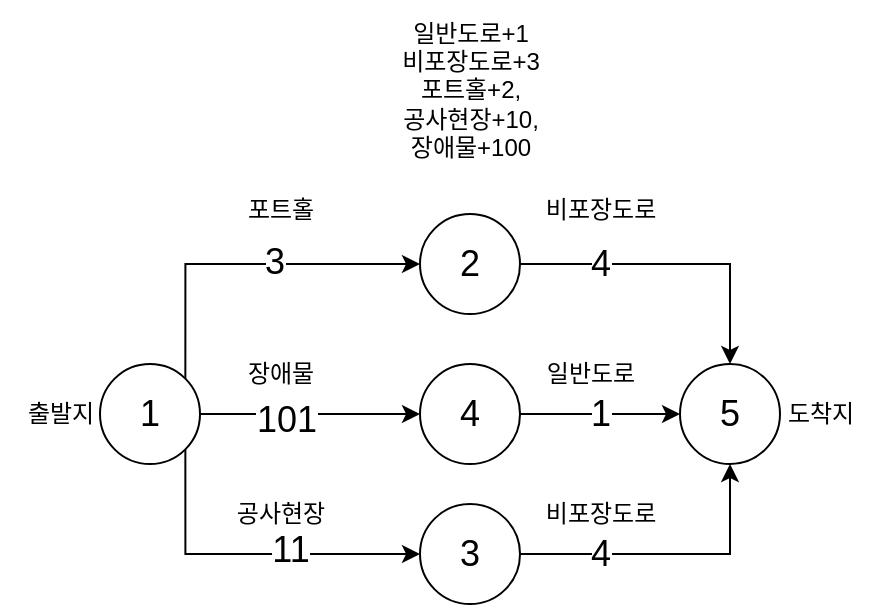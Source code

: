 <mxfile version="22.1.18" type="github">
  <diagram id="C5RBs43oDa-KdzZeNtuy" name="Page-1">
    <mxGraphModel dx="850" dy="372" grid="1" gridSize="10" guides="1" tooltips="1" connect="1" arrows="1" fold="1" page="1" pageScale="1" pageWidth="827" pageHeight="1169" math="0" shadow="0">
      <root>
        <mxCell id="WIyWlLk6GJQsqaUBKTNV-0" />
        <mxCell id="WIyWlLk6GJQsqaUBKTNV-1" parent="WIyWlLk6GJQsqaUBKTNV-0" />
        <mxCell id="JiNuYsB2pnCpubG1rUVZ-7" style="edgeStyle=orthogonalEdgeStyle;rounded=0;orthogonalLoop=1;jettySize=auto;html=1;exitX=1;exitY=0;exitDx=0;exitDy=0;entryX=0;entryY=0.5;entryDx=0;entryDy=0;" edge="1" parent="WIyWlLk6GJQsqaUBKTNV-1" source="JiNuYsB2pnCpubG1rUVZ-2" target="JiNuYsB2pnCpubG1rUVZ-3">
          <mxGeometry relative="1" as="geometry">
            <Array as="points">
              <mxPoint x="173" y="170" />
              <mxPoint x="280" y="170" />
            </Array>
          </mxGeometry>
        </mxCell>
        <mxCell id="JiNuYsB2pnCpubG1rUVZ-9" value="&lt;span style=&quot;font-size: 18px;&quot;&gt;3&lt;/span&gt;" style="edgeLabel;html=1;align=center;verticalAlign=middle;resizable=0;points=[];" vertex="1" connectable="0" parent="JiNuYsB2pnCpubG1rUVZ-7">
          <mxGeometry x="-0.145" y="1" relative="1" as="geometry">
            <mxPoint x="27" as="offset" />
          </mxGeometry>
        </mxCell>
        <mxCell id="JiNuYsB2pnCpubG1rUVZ-10" style="edgeStyle=orthogonalEdgeStyle;rounded=0;orthogonalLoop=1;jettySize=auto;html=1;exitX=1;exitY=1;exitDx=0;exitDy=0;entryX=0;entryY=0.5;entryDx=0;entryDy=0;" edge="1" parent="WIyWlLk6GJQsqaUBKTNV-1" source="JiNuYsB2pnCpubG1rUVZ-2" target="JiNuYsB2pnCpubG1rUVZ-4">
          <mxGeometry relative="1" as="geometry">
            <Array as="points">
              <mxPoint x="173" y="315" />
            </Array>
          </mxGeometry>
        </mxCell>
        <mxCell id="JiNuYsB2pnCpubG1rUVZ-37" value="&lt;font style=&quot;font-size: 18px;&quot;&gt;11&lt;/font&gt;" style="edgeLabel;html=1;align=center;verticalAlign=middle;resizable=0;points=[];" vertex="1" connectable="0" parent="JiNuYsB2pnCpubG1rUVZ-10">
          <mxGeometry x="0.227" y="2" relative="1" as="geometry">
            <mxPoint as="offset" />
          </mxGeometry>
        </mxCell>
        <mxCell id="JiNuYsB2pnCpubG1rUVZ-15" style="edgeStyle=orthogonalEdgeStyle;rounded=0;orthogonalLoop=1;jettySize=auto;html=1;exitX=1;exitY=0.5;exitDx=0;exitDy=0;entryX=0;entryY=0.5;entryDx=0;entryDy=0;" edge="1" parent="WIyWlLk6GJQsqaUBKTNV-1" source="JiNuYsB2pnCpubG1rUVZ-2" target="JiNuYsB2pnCpubG1rUVZ-14">
          <mxGeometry relative="1" as="geometry" />
        </mxCell>
        <mxCell id="JiNuYsB2pnCpubG1rUVZ-39" value="&lt;font style=&quot;font-size: 18px;&quot;&gt;101&lt;/font&gt;" style="edgeLabel;html=1;align=center;verticalAlign=middle;resizable=0;points=[];" vertex="1" connectable="0" parent="JiNuYsB2pnCpubG1rUVZ-15">
          <mxGeometry x="-0.218" y="-3" relative="1" as="geometry">
            <mxPoint as="offset" />
          </mxGeometry>
        </mxCell>
        <mxCell id="JiNuYsB2pnCpubG1rUVZ-2" value="&lt;font style=&quot;font-size: 18px;&quot;&gt;1&lt;/font&gt;" style="ellipse;whiteSpace=wrap;html=1;aspect=fixed;" vertex="1" parent="WIyWlLk6GJQsqaUBKTNV-1">
          <mxGeometry x="130" y="220" width="50" height="50" as="geometry" />
        </mxCell>
        <mxCell id="JiNuYsB2pnCpubG1rUVZ-19" style="edgeStyle=orthogonalEdgeStyle;rounded=0;orthogonalLoop=1;jettySize=auto;html=1;exitX=1;exitY=0.5;exitDx=0;exitDy=0;entryX=0.5;entryY=0;entryDx=0;entryDy=0;" edge="1" parent="WIyWlLk6GJQsqaUBKTNV-1" source="JiNuYsB2pnCpubG1rUVZ-3" target="JiNuYsB2pnCpubG1rUVZ-5">
          <mxGeometry relative="1" as="geometry" />
        </mxCell>
        <mxCell id="JiNuYsB2pnCpubG1rUVZ-27" value="&lt;font style=&quot;font-size: 18px;&quot;&gt;4&lt;/font&gt;" style="edgeLabel;html=1;align=center;verticalAlign=middle;resizable=0;points=[];" vertex="1" connectable="0" parent="JiNuYsB2pnCpubG1rUVZ-19">
          <mxGeometry x="-0.386" y="-1" relative="1" as="geometry">
            <mxPoint x="-8" y="-1" as="offset" />
          </mxGeometry>
        </mxCell>
        <mxCell id="JiNuYsB2pnCpubG1rUVZ-3" value="&lt;font style=&quot;font-size: 18px;&quot;&gt;2&lt;/font&gt;" style="ellipse;whiteSpace=wrap;html=1;aspect=fixed;" vertex="1" parent="WIyWlLk6GJQsqaUBKTNV-1">
          <mxGeometry x="290" y="145" width="50" height="50" as="geometry" />
        </mxCell>
        <mxCell id="JiNuYsB2pnCpubG1rUVZ-18" style="edgeStyle=orthogonalEdgeStyle;rounded=0;orthogonalLoop=1;jettySize=auto;html=1;exitX=1;exitY=0.5;exitDx=0;exitDy=0;entryX=0.5;entryY=1;entryDx=0;entryDy=0;" edge="1" parent="WIyWlLk6GJQsqaUBKTNV-1" source="JiNuYsB2pnCpubG1rUVZ-4" target="JiNuYsB2pnCpubG1rUVZ-5">
          <mxGeometry relative="1" as="geometry" />
        </mxCell>
        <mxCell id="JiNuYsB2pnCpubG1rUVZ-35" value="&lt;font style=&quot;font-size: 18px;&quot;&gt;4&lt;/font&gt;" style="edgeLabel;html=1;align=center;verticalAlign=middle;resizable=0;points=[];" vertex="1" connectable="0" parent="JiNuYsB2pnCpubG1rUVZ-18">
          <mxGeometry x="-0.39" y="-4" relative="1" as="geometry">
            <mxPoint x="-6" y="-4" as="offset" />
          </mxGeometry>
        </mxCell>
        <mxCell id="JiNuYsB2pnCpubG1rUVZ-4" value="&lt;font style=&quot;font-size: 18px;&quot;&gt;3&lt;/font&gt;" style="ellipse;whiteSpace=wrap;html=1;aspect=fixed;" vertex="1" parent="WIyWlLk6GJQsqaUBKTNV-1">
          <mxGeometry x="290" y="290" width="50" height="50" as="geometry" />
        </mxCell>
        <mxCell id="JiNuYsB2pnCpubG1rUVZ-5" value="&lt;span style=&quot;font-size: 18px;&quot;&gt;5&lt;/span&gt;" style="ellipse;whiteSpace=wrap;html=1;aspect=fixed;" vertex="1" parent="WIyWlLk6GJQsqaUBKTNV-1">
          <mxGeometry x="420" y="220" width="50" height="50" as="geometry" />
        </mxCell>
        <mxCell id="JiNuYsB2pnCpubG1rUVZ-6" value="일반도로+1&lt;br&gt;비포장도로+3&lt;br&gt;포트홀+2,&lt;br&gt;공사현장+10,&lt;br&gt;장애물+100" style="text;html=1;align=center;verticalAlign=middle;resizable=0;points=[];autosize=1;strokeColor=none;fillColor=none;" vertex="1" parent="WIyWlLk6GJQsqaUBKTNV-1">
          <mxGeometry x="265" y="38" width="100" height="90" as="geometry" />
        </mxCell>
        <mxCell id="JiNuYsB2pnCpubG1rUVZ-16" style="edgeStyle=orthogonalEdgeStyle;rounded=0;orthogonalLoop=1;jettySize=auto;html=1;exitX=1;exitY=0.5;exitDx=0;exitDy=0;entryX=0;entryY=0.5;entryDx=0;entryDy=0;" edge="1" parent="WIyWlLk6GJQsqaUBKTNV-1" source="JiNuYsB2pnCpubG1rUVZ-14" target="JiNuYsB2pnCpubG1rUVZ-5">
          <mxGeometry relative="1" as="geometry" />
        </mxCell>
        <mxCell id="JiNuYsB2pnCpubG1rUVZ-32" value="&lt;font style=&quot;font-size: 18px;&quot;&gt;1&lt;/font&gt;" style="edgeLabel;html=1;align=center;verticalAlign=middle;resizable=0;points=[];" vertex="1" connectable="0" parent="JiNuYsB2pnCpubG1rUVZ-16">
          <mxGeometry x="-0.024" y="-4" relative="1" as="geometry">
            <mxPoint x="1" y="-4" as="offset" />
          </mxGeometry>
        </mxCell>
        <mxCell id="JiNuYsB2pnCpubG1rUVZ-14" value="&lt;span style=&quot;font-size: 18px;&quot;&gt;4&lt;/span&gt;" style="ellipse;whiteSpace=wrap;html=1;aspect=fixed;" vertex="1" parent="WIyWlLk6GJQsqaUBKTNV-1">
          <mxGeometry x="290" y="220" width="50" height="50" as="geometry" />
        </mxCell>
        <mxCell id="JiNuYsB2pnCpubG1rUVZ-22" value="포트홀" style="text;html=1;align=center;verticalAlign=middle;resizable=0;points=[];autosize=1;strokeColor=none;fillColor=none;" vertex="1" parent="WIyWlLk6GJQsqaUBKTNV-1">
          <mxGeometry x="190" y="128" width="60" height="30" as="geometry" />
        </mxCell>
        <mxCell id="JiNuYsB2pnCpubG1rUVZ-24" value="비포장도로" style="text;html=1;align=center;verticalAlign=middle;resizable=0;points=[];autosize=1;strokeColor=none;fillColor=none;" vertex="1" parent="WIyWlLk6GJQsqaUBKTNV-1">
          <mxGeometry x="340" y="128" width="80" height="30" as="geometry" />
        </mxCell>
        <mxCell id="JiNuYsB2pnCpubG1rUVZ-29" value="장애물" style="text;html=1;align=center;verticalAlign=middle;resizable=0;points=[];autosize=1;strokeColor=none;fillColor=none;" vertex="1" parent="WIyWlLk6GJQsqaUBKTNV-1">
          <mxGeometry x="190" y="210" width="60" height="30" as="geometry" />
        </mxCell>
        <mxCell id="JiNuYsB2pnCpubG1rUVZ-30" value="일반도로" style="text;html=1;align=center;verticalAlign=middle;resizable=0;points=[];autosize=1;strokeColor=none;fillColor=none;" vertex="1" parent="WIyWlLk6GJQsqaUBKTNV-1">
          <mxGeometry x="340" y="210" width="70" height="30" as="geometry" />
        </mxCell>
        <mxCell id="JiNuYsB2pnCpubG1rUVZ-33" value="공사현장" style="text;html=1;align=center;verticalAlign=middle;resizable=0;points=[];autosize=1;strokeColor=none;fillColor=none;" vertex="1" parent="WIyWlLk6GJQsqaUBKTNV-1">
          <mxGeometry x="185" y="280" width="70" height="30" as="geometry" />
        </mxCell>
        <mxCell id="JiNuYsB2pnCpubG1rUVZ-34" value="비포장도로" style="text;html=1;align=center;verticalAlign=middle;resizable=0;points=[];autosize=1;strokeColor=none;fillColor=none;" vertex="1" parent="WIyWlLk6GJQsqaUBKTNV-1">
          <mxGeometry x="340" y="280" width="80" height="30" as="geometry" />
        </mxCell>
        <mxCell id="JiNuYsB2pnCpubG1rUVZ-40" value="출발지" style="text;html=1;align=center;verticalAlign=middle;resizable=0;points=[];autosize=1;strokeColor=none;fillColor=none;" vertex="1" parent="WIyWlLk6GJQsqaUBKTNV-1">
          <mxGeometry x="80" y="230" width="60" height="30" as="geometry" />
        </mxCell>
        <mxCell id="JiNuYsB2pnCpubG1rUVZ-41" value="도착지" style="text;html=1;align=center;verticalAlign=middle;resizable=0;points=[];autosize=1;strokeColor=none;fillColor=none;" vertex="1" parent="WIyWlLk6GJQsqaUBKTNV-1">
          <mxGeometry x="460" y="230" width="60" height="30" as="geometry" />
        </mxCell>
      </root>
    </mxGraphModel>
  </diagram>
</mxfile>
